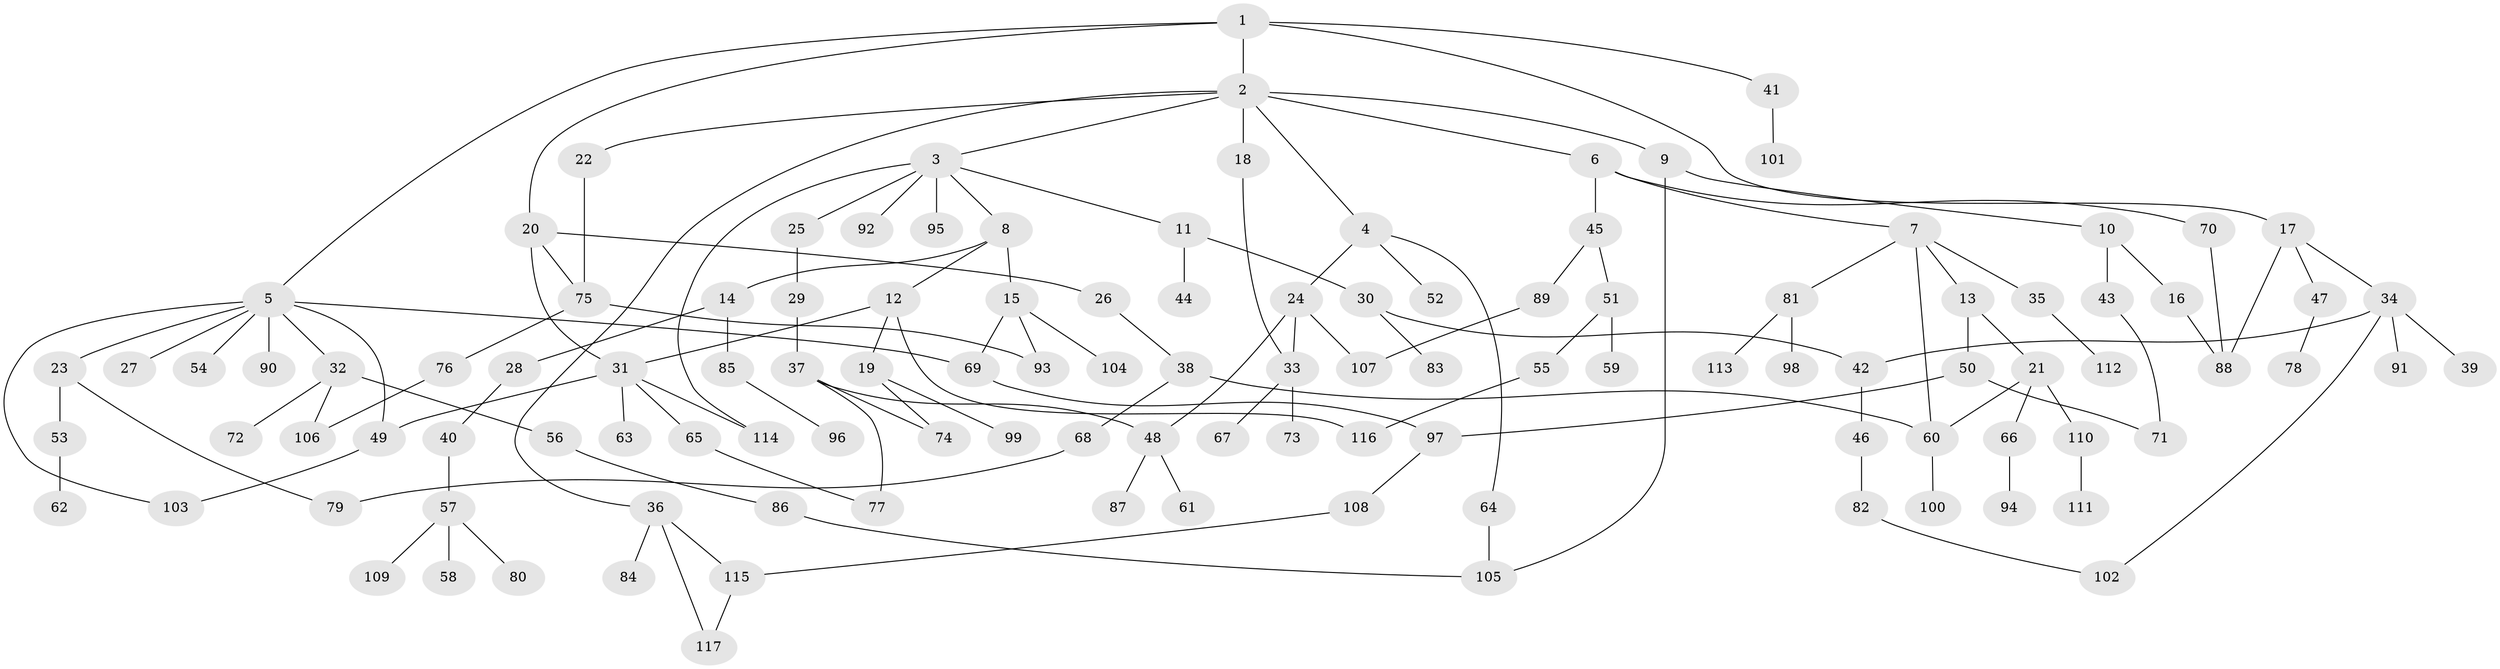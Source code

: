 // Generated by graph-tools (version 1.1) at 2025/10/02/27/25 16:10:55]
// undirected, 117 vertices, 143 edges
graph export_dot {
graph [start="1"]
  node [color=gray90,style=filled];
  1;
  2;
  3;
  4;
  5;
  6;
  7;
  8;
  9;
  10;
  11;
  12;
  13;
  14;
  15;
  16;
  17;
  18;
  19;
  20;
  21;
  22;
  23;
  24;
  25;
  26;
  27;
  28;
  29;
  30;
  31;
  32;
  33;
  34;
  35;
  36;
  37;
  38;
  39;
  40;
  41;
  42;
  43;
  44;
  45;
  46;
  47;
  48;
  49;
  50;
  51;
  52;
  53;
  54;
  55;
  56;
  57;
  58;
  59;
  60;
  61;
  62;
  63;
  64;
  65;
  66;
  67;
  68;
  69;
  70;
  71;
  72;
  73;
  74;
  75;
  76;
  77;
  78;
  79;
  80;
  81;
  82;
  83;
  84;
  85;
  86;
  87;
  88;
  89;
  90;
  91;
  92;
  93;
  94;
  95;
  96;
  97;
  98;
  99;
  100;
  101;
  102;
  103;
  104;
  105;
  106;
  107;
  108;
  109;
  110;
  111;
  112;
  113;
  114;
  115;
  116;
  117;
  1 -- 2;
  1 -- 5;
  1 -- 17;
  1 -- 20;
  1 -- 41;
  2 -- 3;
  2 -- 4;
  2 -- 6;
  2 -- 9;
  2 -- 18;
  2 -- 22;
  2 -- 36;
  3 -- 8;
  3 -- 11;
  3 -- 25;
  3 -- 92;
  3 -- 95;
  3 -- 114;
  4 -- 24;
  4 -- 52;
  4 -- 64;
  5 -- 23;
  5 -- 27;
  5 -- 32;
  5 -- 54;
  5 -- 90;
  5 -- 103;
  5 -- 69;
  5 -- 49;
  6 -- 7;
  6 -- 45;
  6 -- 70;
  7 -- 13;
  7 -- 35;
  7 -- 81;
  7 -- 60;
  8 -- 12;
  8 -- 14;
  8 -- 15;
  9 -- 10;
  9 -- 105;
  10 -- 16;
  10 -- 43;
  11 -- 30;
  11 -- 44;
  12 -- 19;
  12 -- 116;
  12 -- 31;
  13 -- 21;
  13 -- 50;
  14 -- 28;
  14 -- 85;
  15 -- 69;
  15 -- 93;
  15 -- 104;
  16 -- 88;
  17 -- 34;
  17 -- 47;
  17 -- 88;
  18 -- 33;
  19 -- 74;
  19 -- 99;
  20 -- 26;
  20 -- 31;
  20 -- 75;
  21 -- 66;
  21 -- 110;
  21 -- 60;
  22 -- 75;
  23 -- 53;
  23 -- 79;
  24 -- 48;
  24 -- 33;
  24 -- 107;
  25 -- 29;
  26 -- 38;
  28 -- 40;
  29 -- 37;
  30 -- 83;
  30 -- 42;
  31 -- 49;
  31 -- 63;
  31 -- 65;
  31 -- 114;
  32 -- 56;
  32 -- 72;
  32 -- 106;
  33 -- 67;
  33 -- 73;
  34 -- 39;
  34 -- 42;
  34 -- 91;
  34 -- 102;
  35 -- 112;
  36 -- 84;
  36 -- 115;
  36 -- 117;
  37 -- 77;
  37 -- 74;
  37 -- 48;
  38 -- 60;
  38 -- 68;
  40 -- 57;
  41 -- 101;
  42 -- 46;
  43 -- 71;
  45 -- 51;
  45 -- 89;
  46 -- 82;
  47 -- 78;
  48 -- 61;
  48 -- 87;
  49 -- 103;
  50 -- 71;
  50 -- 97;
  51 -- 55;
  51 -- 59;
  53 -- 62;
  55 -- 116;
  56 -- 86;
  57 -- 58;
  57 -- 80;
  57 -- 109;
  60 -- 100;
  64 -- 105;
  65 -- 77;
  66 -- 94;
  68 -- 79;
  69 -- 97;
  70 -- 88;
  75 -- 76;
  75 -- 93;
  76 -- 106;
  81 -- 98;
  81 -- 113;
  82 -- 102;
  85 -- 96;
  86 -- 105;
  89 -- 107;
  97 -- 108;
  108 -- 115;
  110 -- 111;
  115 -- 117;
}
